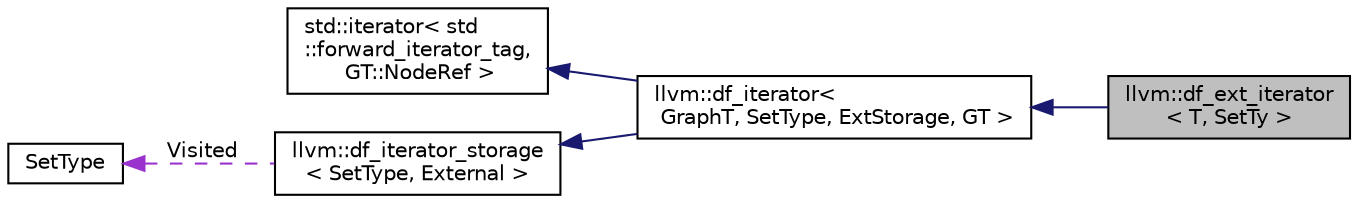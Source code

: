 digraph "llvm::df_ext_iterator&lt; T, SetTy &gt;"
{
 // LATEX_PDF_SIZE
  bgcolor="transparent";
  edge [fontname="Helvetica",fontsize="10",labelfontname="Helvetica",labelfontsize="10"];
  node [fontname="Helvetica",fontsize="10",shape="box"];
  rankdir="LR";
  Node1 [label="llvm::df_ext_iterator\l\< T, SetTy \>",height=0.2,width=0.4,color="black", fillcolor="grey75", style="filled", fontcolor="black",tooltip=" "];
  Node2 -> Node1 [dir="back",color="midnightblue",fontsize="10",style="solid",fontname="Helvetica"];
  Node2 [label="llvm::df_iterator\<\l GraphT, SetType, ExtStorage, GT \>",height=0.2,width=0.4,color="black",URL="$classllvm_1_1df__iterator.html",tooltip=" "];
  Node3 -> Node2 [dir="back",color="midnightblue",fontsize="10",style="solid",fontname="Helvetica"];
  Node3 [label="std::iterator\< std\l::forward_iterator_tag,\l GT::NodeRef \>",height=0.2,width=0.4,color="black",tooltip=" "];
  Node4 -> Node2 [dir="back",color="midnightblue",fontsize="10",style="solid",fontname="Helvetica"];
  Node4 [label="llvm::df_iterator_storage\l\< SetType, External \>",height=0.2,width=0.4,color="black",URL="$classllvm_1_1df__iterator__storage.html",tooltip=" "];
  Node5 -> Node4 [dir="back",color="darkorchid3",fontsize="10",style="dashed",label=" Visited" ,fontname="Helvetica"];
  Node5 [label="SetType",height=0.2,width=0.4,color="black",tooltip=" "];
}
